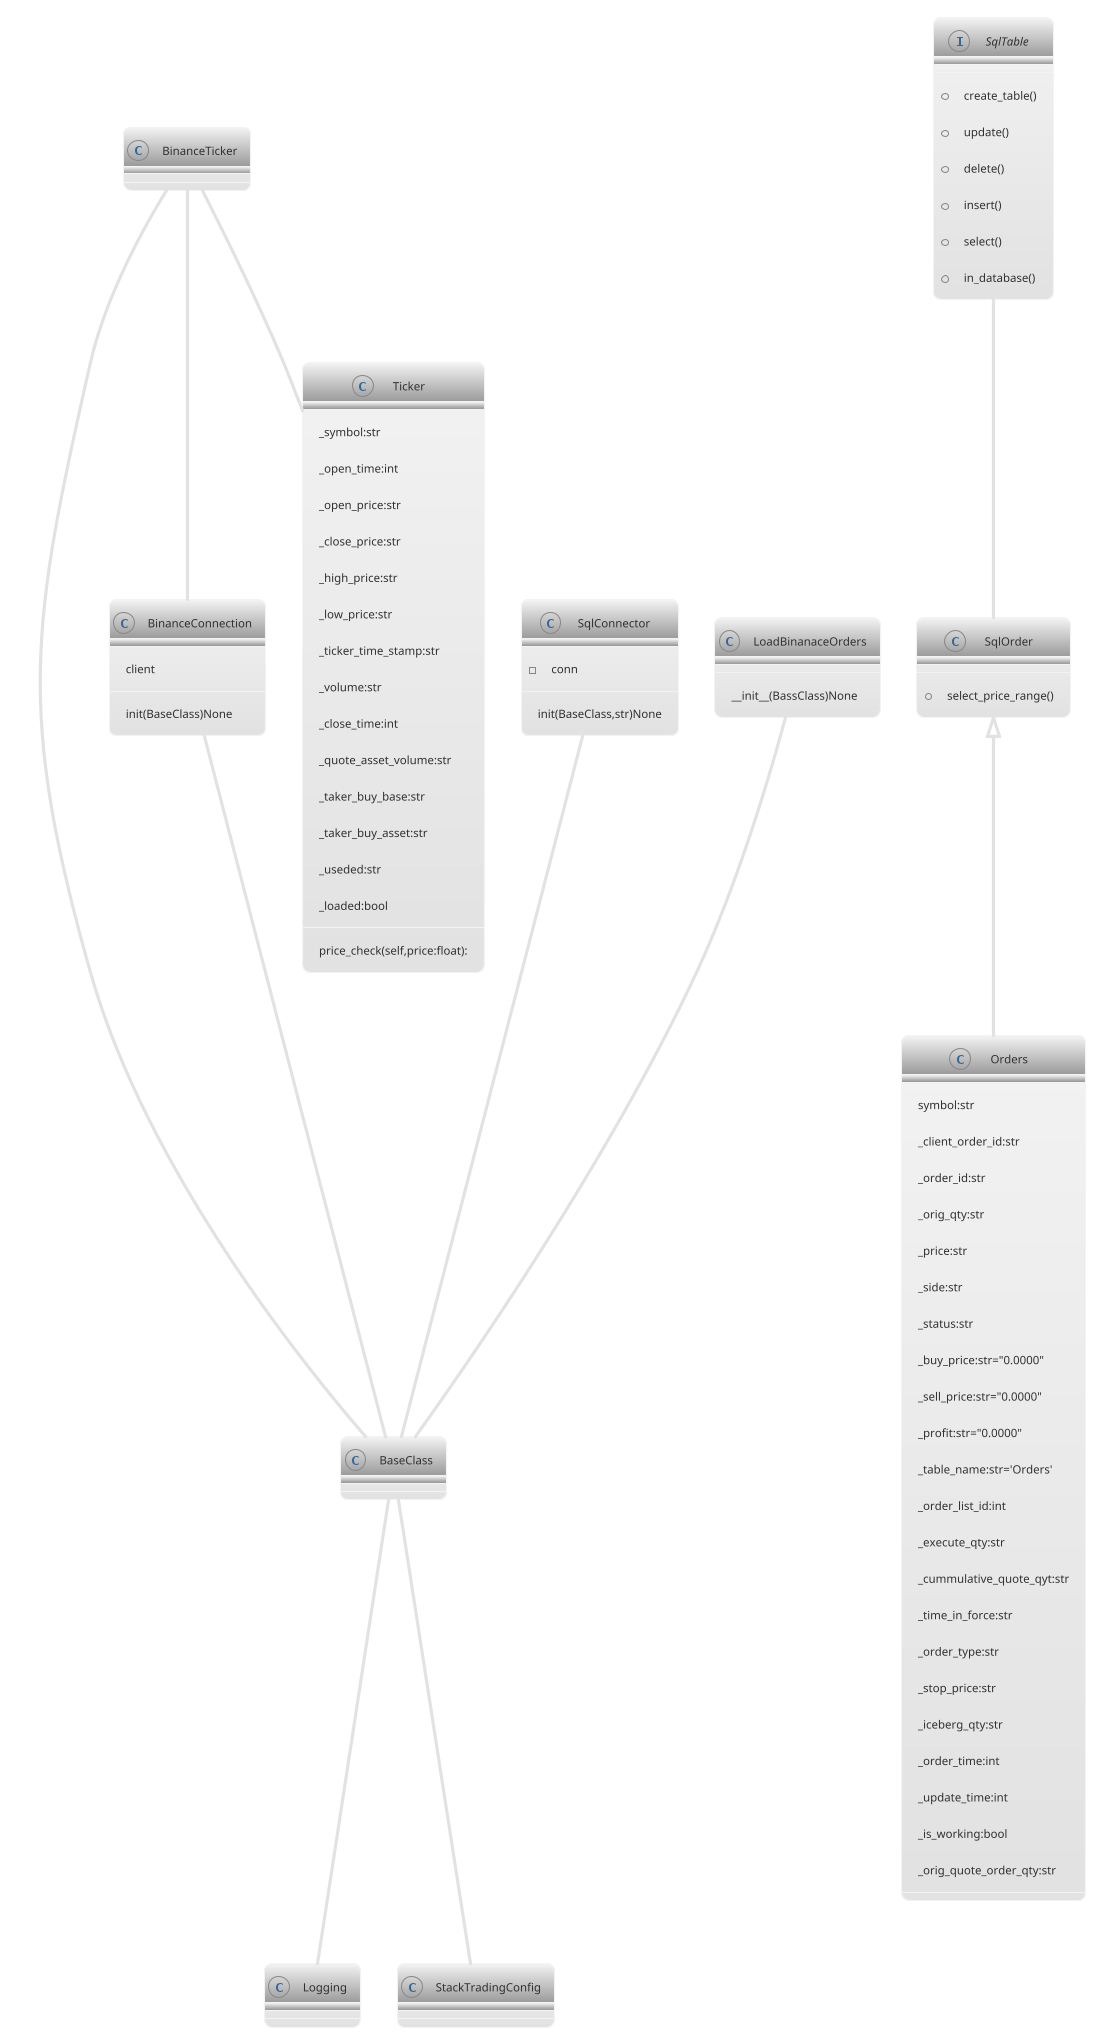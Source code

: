 @startuml
!theme lightgray

' This is a class diagram for Stack Training
'   It is a trading strategy I am designing


' Common Class
class BaseClass{
}
BaseClass -- Logging
BaseClass -- StackTradingConfig


class Logging{

}

class StackTradingConfig{

}



' ##These are the external connectors

' ## Connector to Binance API
class BinanceConnection{
    client
    init(BaseClass)None
}
BinanceConnection -- BaseClass
BinanceTicker -- BinanceConnection

' ##Connector for a Sqlite database
' conn is a connector to a database
class SqlConnector{
 
    -conn 
    init(BaseClass,str)None
}
SqlConnector -- BaseClass











class Ticker{
   _symbol:str
    _open_time:int
    _open_price:str
    _close_price:str
    _high_price:str
    _low_price:str
    _ticker_time_stamp:str
    _volume:str
    _close_time:int
    _quote_asset_volume:str
    _taker_buy_base:str
    _taker_buy_asset:str
    _useded:str
    _loaded:bool

price_check(self,price:float):
}

class BinanceTicker{

}
BinanceTicker -- Ticker
BinanceTicker -- BaseClass




class Orders{
symbol:str
    _client_order_id:str
    _order_id:str
    _orig_qty:str
    _price:str
    _side:str
    _status:str
    _buy_price:str="0.0000"
    _sell_price:str="0.0000"
    _profit:str="0.0000"
    _table_name:str='Orders'
    _order_list_id:int
    _execute_qty:str
    _cummulative_quote_qyt:str
    _time_in_force:str
    _order_type:str
    _stop_price:str
    _iceberg_qty:str
    _order_time:int
    _update_time:int
    _is_working:bool
    _orig_quote_order_qty:str
}

class SqlOrder{
+select_price_range()
}

interface SqlTable{
+create_table()
+update()
+delete()
+insert()
+select()
+in_database()
}

class LoadBinanaceOrders{
__init__(BassClass)None
}

LoadBinanaceOrders -- BaseClass

SqlOrder<|-- Orders
SqlTable -- SqlOrder


@enduml